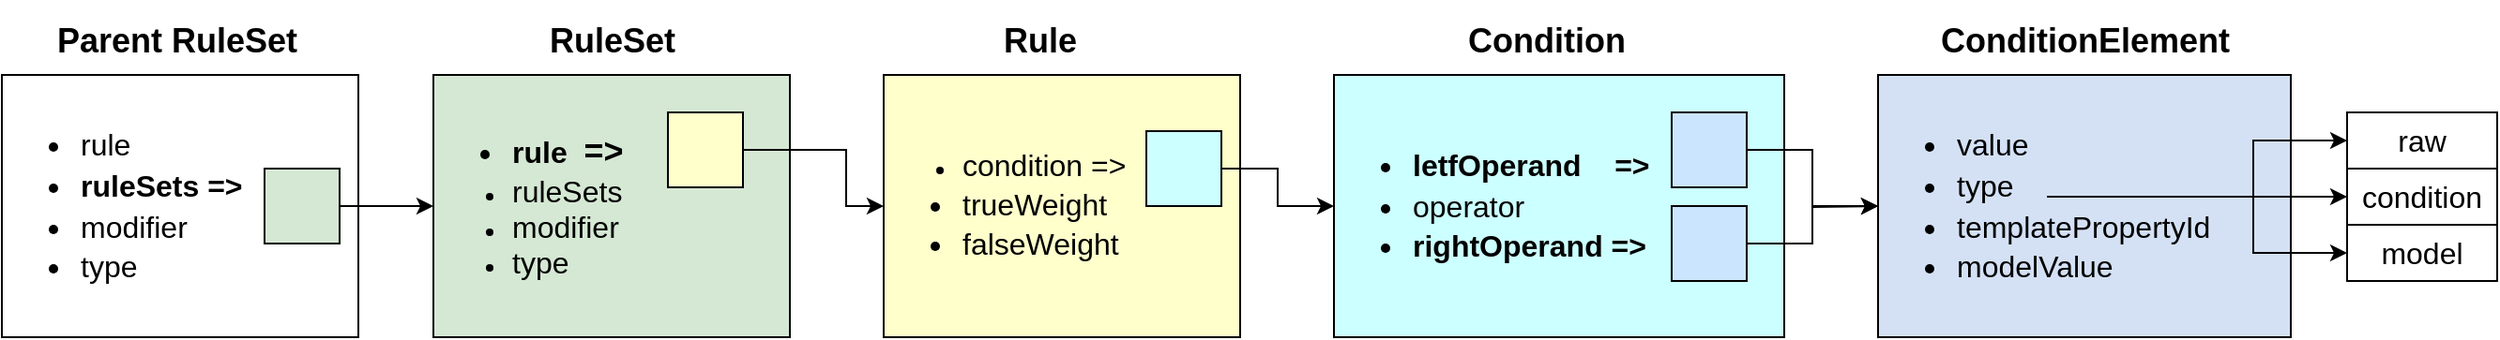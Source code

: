 <mxfile version="15.5.2" type="github">
  <diagram id="sxMFrem2wl8RH74wufwU" name="Page-1">
    <mxGraphModel dx="1308" dy="393" grid="1" gridSize="10" guides="1" tooltips="1" connect="1" arrows="1" fold="1" page="1" pageScale="1" pageWidth="850" pageHeight="1100" math="0" shadow="0">
      <root>
        <mxCell id="0" />
        <mxCell id="1" parent="0" />
        <mxCell id="HFGd1xvJwXEQQx8zuNfL-83" value="&lt;ul&gt;&lt;li&gt;&lt;font style=&quot;font-size: 16px&quot;&gt;rule&amp;nbsp;&amp;nbsp;&lt;/font&gt;&lt;/li&gt;&lt;li&gt;&lt;b&gt;&lt;font style=&quot;font-size: 16px&quot;&gt;ruleSets&amp;nbsp;=&amp;gt;&lt;/font&gt;&lt;/b&gt;&lt;/li&gt;&lt;li&gt;&lt;font size=&quot;3&quot;&gt;modifier&lt;/font&gt;&lt;/li&gt;&lt;li&gt;&lt;font size=&quot;3&quot;&gt;type&lt;/font&gt;&lt;/li&gt;&lt;/ul&gt;" style="rounded=0;whiteSpace=wrap;html=1;fontSize=18;align=left;" vertex="1" parent="1">
          <mxGeometry x="50" y="120" width="190" height="140" as="geometry" />
        </mxCell>
        <mxCell id="HFGd1xvJwXEQQx8zuNfL-91" style="edgeStyle=orthogonalEdgeStyle;rounded=0;orthogonalLoop=1;jettySize=auto;html=1;fontSize=18;" edge="1" parent="1" source="HFGd1xvJwXEQQx8zuNfL-84" target="HFGd1xvJwXEQQx8zuNfL-88">
          <mxGeometry relative="1" as="geometry" />
        </mxCell>
        <mxCell id="HFGd1xvJwXEQQx8zuNfL-84" value="" style="whiteSpace=wrap;html=1;aspect=fixed;fontSize=18;align=left;fillColor=#D5E8D4;" vertex="1" parent="1">
          <mxGeometry x="190" y="170" width="40" height="40" as="geometry" />
        </mxCell>
        <mxCell id="HFGd1xvJwXEQQx8zuNfL-86" value="&lt;ul&gt;&lt;li style=&quot;font-size: 12px&quot;&gt;&lt;span style=&quot;font-size: medium&quot;&gt;condition =&amp;gt;&amp;nbsp;&lt;/span&gt;&lt;br&gt;&lt;/li&gt;&lt;li&gt;&lt;font size=&quot;3&quot;&gt;trueWeight&lt;/font&gt;&lt;br&gt;&lt;/li&gt;&lt;li&gt;&lt;font size=&quot;3&quot;&gt;falseWeight&lt;/font&gt;&lt;br&gt;&lt;/li&gt;&lt;/ul&gt;" style="rounded=0;whiteSpace=wrap;html=1;fontSize=18;align=left;fillColor=#FFFFCC;" vertex="1" parent="1">
          <mxGeometry x="520" y="120" width="190" height="140" as="geometry" />
        </mxCell>
        <mxCell id="HFGd1xvJwXEQQx8zuNfL-103" style="edgeStyle=orthogonalEdgeStyle;rounded=0;orthogonalLoop=1;jettySize=auto;html=1;fontSize=16;" edge="1" parent="1" source="HFGd1xvJwXEQQx8zuNfL-87" target="HFGd1xvJwXEQQx8zuNfL-100">
          <mxGeometry relative="1" as="geometry" />
        </mxCell>
        <mxCell id="HFGd1xvJwXEQQx8zuNfL-87" value="" style="whiteSpace=wrap;html=1;aspect=fixed;fontSize=18;align=left;fillColor=#CCFFFF;" vertex="1" parent="1">
          <mxGeometry x="660" y="150" width="40" height="40" as="geometry" />
        </mxCell>
        <mxCell id="HFGd1xvJwXEQQx8zuNfL-88" value="&lt;ul&gt;&lt;li&gt;&lt;font&gt;&lt;b&gt;&lt;font style=&quot;font-size: 16px&quot;&gt;rule&amp;nbsp; &lt;/font&gt;=&amp;gt;&lt;/b&gt;&lt;/font&gt;&lt;/li&gt;&lt;li style=&quot;font-size: 12px&quot;&gt;&lt;font size=&quot;3&quot;&gt;ruleSets&amp;nbsp;&lt;/font&gt;&lt;/li&gt;&lt;li style=&quot;font-size: 12px&quot;&gt;&lt;font size=&quot;3&quot;&gt;modifier&lt;/font&gt;&lt;/li&gt;&lt;li style=&quot;font-size: 12px&quot;&gt;&lt;font size=&quot;3&quot;&gt;type&lt;/font&gt;&lt;/li&gt;&lt;/ul&gt;" style="rounded=0;whiteSpace=wrap;html=1;fontSize=18;align=left;fillColor=#D5E8D4;" vertex="1" parent="1">
          <mxGeometry x="280" y="120" width="190" height="140" as="geometry" />
        </mxCell>
        <mxCell id="HFGd1xvJwXEQQx8zuNfL-99" style="edgeStyle=orthogonalEdgeStyle;rounded=0;orthogonalLoop=1;jettySize=auto;html=1;fontSize=10;" edge="1" parent="1" source="HFGd1xvJwXEQQx8zuNfL-89" target="HFGd1xvJwXEQQx8zuNfL-86">
          <mxGeometry relative="1" as="geometry">
            <Array as="points">
              <mxPoint x="500" y="160" />
              <mxPoint x="500" y="190" />
            </Array>
          </mxGeometry>
        </mxCell>
        <mxCell id="HFGd1xvJwXEQQx8zuNfL-89" value="" style="whiteSpace=wrap;html=1;aspect=fixed;fontSize=18;align=left;fillColor=#FFFFCC;" vertex="1" parent="1">
          <mxGeometry x="405" y="140" width="40" height="40" as="geometry" />
        </mxCell>
        <mxCell id="HFGd1xvJwXEQQx8zuNfL-92" value="&lt;font style=&quot;font-size: 18px&quot;&gt;Parent RuleSet&lt;/font&gt;" style="text;strokeColor=none;fillColor=none;html=1;fontSize=24;fontStyle=1;verticalAlign=middle;align=center;" vertex="1" parent="1">
          <mxGeometry x="70" y="80" width="145" height="40" as="geometry" />
        </mxCell>
        <mxCell id="HFGd1xvJwXEQQx8zuNfL-94" value="&lt;font style=&quot;font-size: 18px&quot;&gt;RuleSet&lt;/font&gt;" style="text;strokeColor=none;fillColor=none;html=1;fontSize=24;fontStyle=1;verticalAlign=middle;align=center;" vertex="1" parent="1">
          <mxGeometry x="302.5" y="80" width="145" height="40" as="geometry" />
        </mxCell>
        <mxCell id="HFGd1xvJwXEQQx8zuNfL-95" value="&lt;font style=&quot;font-size: 18px&quot;&gt;Rule&lt;/font&gt;" style="text;strokeColor=none;fillColor=none;html=1;fontSize=24;fontStyle=1;verticalAlign=middle;align=center;" vertex="1" parent="1">
          <mxGeometry x="530" y="80" width="145" height="40" as="geometry" />
        </mxCell>
        <mxCell id="HFGd1xvJwXEQQx8zuNfL-100" value="&lt;ul&gt;&lt;li&gt;&lt;b&gt;&lt;font size=&quot;3&quot;&gt;letfOperand&amp;nbsp; &amp;nbsp; =&amp;gt;&amp;nbsp;&lt;/font&gt;&lt;br&gt;&lt;/b&gt;&lt;/li&gt;&lt;li&gt;&lt;font size=&quot;3&quot;&gt;operator&lt;/font&gt;&lt;br&gt;&lt;/li&gt;&lt;li&gt;&lt;font size=&quot;3&quot;&gt;&lt;b&gt;rightOperand =&amp;gt;&lt;/b&gt;&lt;/font&gt;&lt;br&gt;&lt;/li&gt;&lt;/ul&gt;" style="rounded=0;whiteSpace=wrap;html=1;fontSize=18;align=left;fillColor=#CCFFFF;" vertex="1" parent="1">
          <mxGeometry x="760" y="120" width="240" height="140" as="geometry" />
        </mxCell>
        <mxCell id="HFGd1xvJwXEQQx8zuNfL-101" value="&lt;font style=&quot;font-size: 18px&quot;&gt;Condition&lt;/font&gt;" style="text;strokeColor=none;fillColor=none;html=1;fontSize=24;fontStyle=1;verticalAlign=middle;align=center;" vertex="1" parent="1">
          <mxGeometry x="800" y="80" width="145" height="40" as="geometry" />
        </mxCell>
        <mxCell id="HFGd1xvJwXEQQx8zuNfL-107" style="edgeStyle=orthogonalEdgeStyle;rounded=0;orthogonalLoop=1;jettySize=auto;html=1;entryX=0;entryY=0.5;entryDx=0;entryDy=0;fontSize=16;" edge="1" parent="1" source="HFGd1xvJwXEQQx8zuNfL-102" target="HFGd1xvJwXEQQx8zuNfL-105">
          <mxGeometry relative="1" as="geometry" />
        </mxCell>
        <mxCell id="HFGd1xvJwXEQQx8zuNfL-102" value="" style="whiteSpace=wrap;html=1;aspect=fixed;fontSize=18;align=left;fillColor=#CCE5FF;" vertex="1" parent="1">
          <mxGeometry x="940" y="140" width="40" height="40" as="geometry" />
        </mxCell>
        <mxCell id="HFGd1xvJwXEQQx8zuNfL-108" style="edgeStyle=orthogonalEdgeStyle;rounded=0;orthogonalLoop=1;jettySize=auto;html=1;fontSize=16;" edge="1" parent="1" source="HFGd1xvJwXEQQx8zuNfL-104">
          <mxGeometry relative="1" as="geometry">
            <mxPoint x="1050" y="190" as="targetPoint" />
          </mxGeometry>
        </mxCell>
        <mxCell id="HFGd1xvJwXEQQx8zuNfL-104" value="" style="whiteSpace=wrap;html=1;aspect=fixed;fontSize=18;align=left;fillColor=#CCE5FF;" vertex="1" parent="1">
          <mxGeometry x="940" y="190" width="40" height="40" as="geometry" />
        </mxCell>
        <mxCell id="HFGd1xvJwXEQQx8zuNfL-105" value="&lt;ul&gt;&lt;li&gt;&lt;font size=&quot;3&quot;&gt;value&lt;/font&gt;&lt;br&gt;&lt;/li&gt;&lt;li&gt;&lt;font size=&quot;3&quot;&gt;type&lt;/font&gt;&lt;br&gt;&lt;/li&gt;&lt;li&gt;&lt;font size=&quot;3&quot;&gt;templatePropertyId&lt;/font&gt;&lt;br&gt;&lt;/li&gt;&lt;li&gt;&lt;font size=&quot;3&quot;&gt;modelValue&lt;br&gt;&lt;/font&gt;&lt;/li&gt;&lt;/ul&gt;" style="rounded=0;whiteSpace=wrap;html=1;fontSize=18;align=left;fillColor=#D4E1F5;" vertex="1" parent="1">
          <mxGeometry x="1050" y="120" width="220" height="140" as="geometry" />
        </mxCell>
        <mxCell id="HFGd1xvJwXEQQx8zuNfL-106" value="&lt;font style=&quot;font-size: 18px&quot;&gt;ConditionElement&lt;/font&gt;" style="text;strokeColor=none;fillColor=none;html=1;fontSize=24;fontStyle=1;verticalAlign=middle;align=center;" vertex="1" parent="1">
          <mxGeometry x="1080" y="80" width="160" height="40" as="geometry" />
        </mxCell>
        <mxCell id="HFGd1xvJwXEQQx8zuNfL-109" value="raw" style="rounded=0;whiteSpace=wrap;html=1;fontSize=16;fillColor=#FFFFFF;align=center;" vertex="1" parent="1">
          <mxGeometry x="1300" y="140" width="80" height="30" as="geometry" />
        </mxCell>
        <mxCell id="HFGd1xvJwXEQQx8zuNfL-110" value="condition" style="rounded=0;whiteSpace=wrap;html=1;fontSize=16;fillColor=#FFFFFF;align=center;" vertex="1" parent="1">
          <mxGeometry x="1300" y="170" width="80" height="30" as="geometry" />
        </mxCell>
        <mxCell id="HFGd1xvJwXEQQx8zuNfL-111" value="model" style="rounded=0;whiteSpace=wrap;html=1;fontSize=16;fillColor=#FFFFFF;align=center;" vertex="1" parent="1">
          <mxGeometry x="1300" y="200" width="80" height="30" as="geometry" />
        </mxCell>
        <mxCell id="HFGd1xvJwXEQQx8zuNfL-121" style="edgeStyle=orthogonalEdgeStyle;rounded=0;orthogonalLoop=1;jettySize=auto;html=1;entryX=0;entryY=0.5;entryDx=0;entryDy=0;fontSize=16;" edge="1" parent="1" source="HFGd1xvJwXEQQx8zuNfL-120" target="HFGd1xvJwXEQQx8zuNfL-109">
          <mxGeometry relative="1" as="geometry">
            <Array as="points">
              <mxPoint x="1250" y="185" />
              <mxPoint x="1250" y="155" />
            </Array>
          </mxGeometry>
        </mxCell>
        <mxCell id="HFGd1xvJwXEQQx8zuNfL-122" style="edgeStyle=orthogonalEdgeStyle;rounded=0;orthogonalLoop=1;jettySize=auto;html=1;fontSize=16;" edge="1" parent="1" source="HFGd1xvJwXEQQx8zuNfL-120" target="HFGd1xvJwXEQQx8zuNfL-110">
          <mxGeometry relative="1" as="geometry">
            <Array as="points" />
          </mxGeometry>
        </mxCell>
        <mxCell id="HFGd1xvJwXEQQx8zuNfL-123" style="edgeStyle=orthogonalEdgeStyle;rounded=0;orthogonalLoop=1;jettySize=auto;html=1;entryX=0;entryY=0.5;entryDx=0;entryDy=0;fontSize=16;" edge="1" parent="1" source="HFGd1xvJwXEQQx8zuNfL-120" target="HFGd1xvJwXEQQx8zuNfL-111">
          <mxGeometry relative="1" as="geometry">
            <Array as="points">
              <mxPoint x="1135" y="185" />
              <mxPoint x="1250" y="185" />
              <mxPoint x="1250" y="215" />
            </Array>
          </mxGeometry>
        </mxCell>
        <mxCell id="HFGd1xvJwXEQQx8zuNfL-120" value="" style="ellipse;whiteSpace=wrap;html=1;fontSize=16;fillColor=none;align=center;strokeColor=none;" vertex="1" parent="1">
          <mxGeometry x="1130" y="177.5" width="10" height="15" as="geometry" />
        </mxCell>
      </root>
    </mxGraphModel>
  </diagram>
</mxfile>
